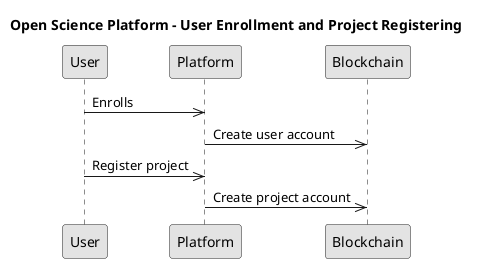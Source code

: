 @startuml

skinparam monochrome true

title Open Science Platform - User Enrollment and Project Registering

participant User as "User"
participant Platform as "Platform"
participant Blockchain as "Blockchain"

User ->> Platform: Enrolls
Platform ->> Blockchain: Create user account
User ->> Platform: Register project
Platform ->> Blockchain: Create project account


@enduml
